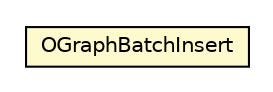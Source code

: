 #!/usr/local/bin/dot
#
# Class diagram 
# Generated by UMLGraph version R5_6-24-gf6e263 (http://www.umlgraph.org/)
#

digraph G {
	edge [fontname="Helvetica",fontsize=10,labelfontname="Helvetica",labelfontsize=10];
	node [fontname="Helvetica",fontsize=10,shape=plaintext];
	nodesep=0.25;
	ranksep=0.5;
	// com.orientechnologies.orient.graph.batch.OGraphBatchInsert
	c1836894 [label=<<table title="com.orientechnologies.orient.graph.batch.OGraphBatchInsert" border="0" cellborder="1" cellspacing="0" cellpadding="2" port="p" bgcolor="lemonChiffon" href="./OGraphBatchInsert.html">
		<tr><td><table border="0" cellspacing="0" cellpadding="1">
<tr><td align="center" balign="center"> OGraphBatchInsert </td></tr>
		</table></td></tr>
		</table>>, URL="./OGraphBatchInsert.html", fontname="Helvetica", fontcolor="black", fontsize=10.0];
}

